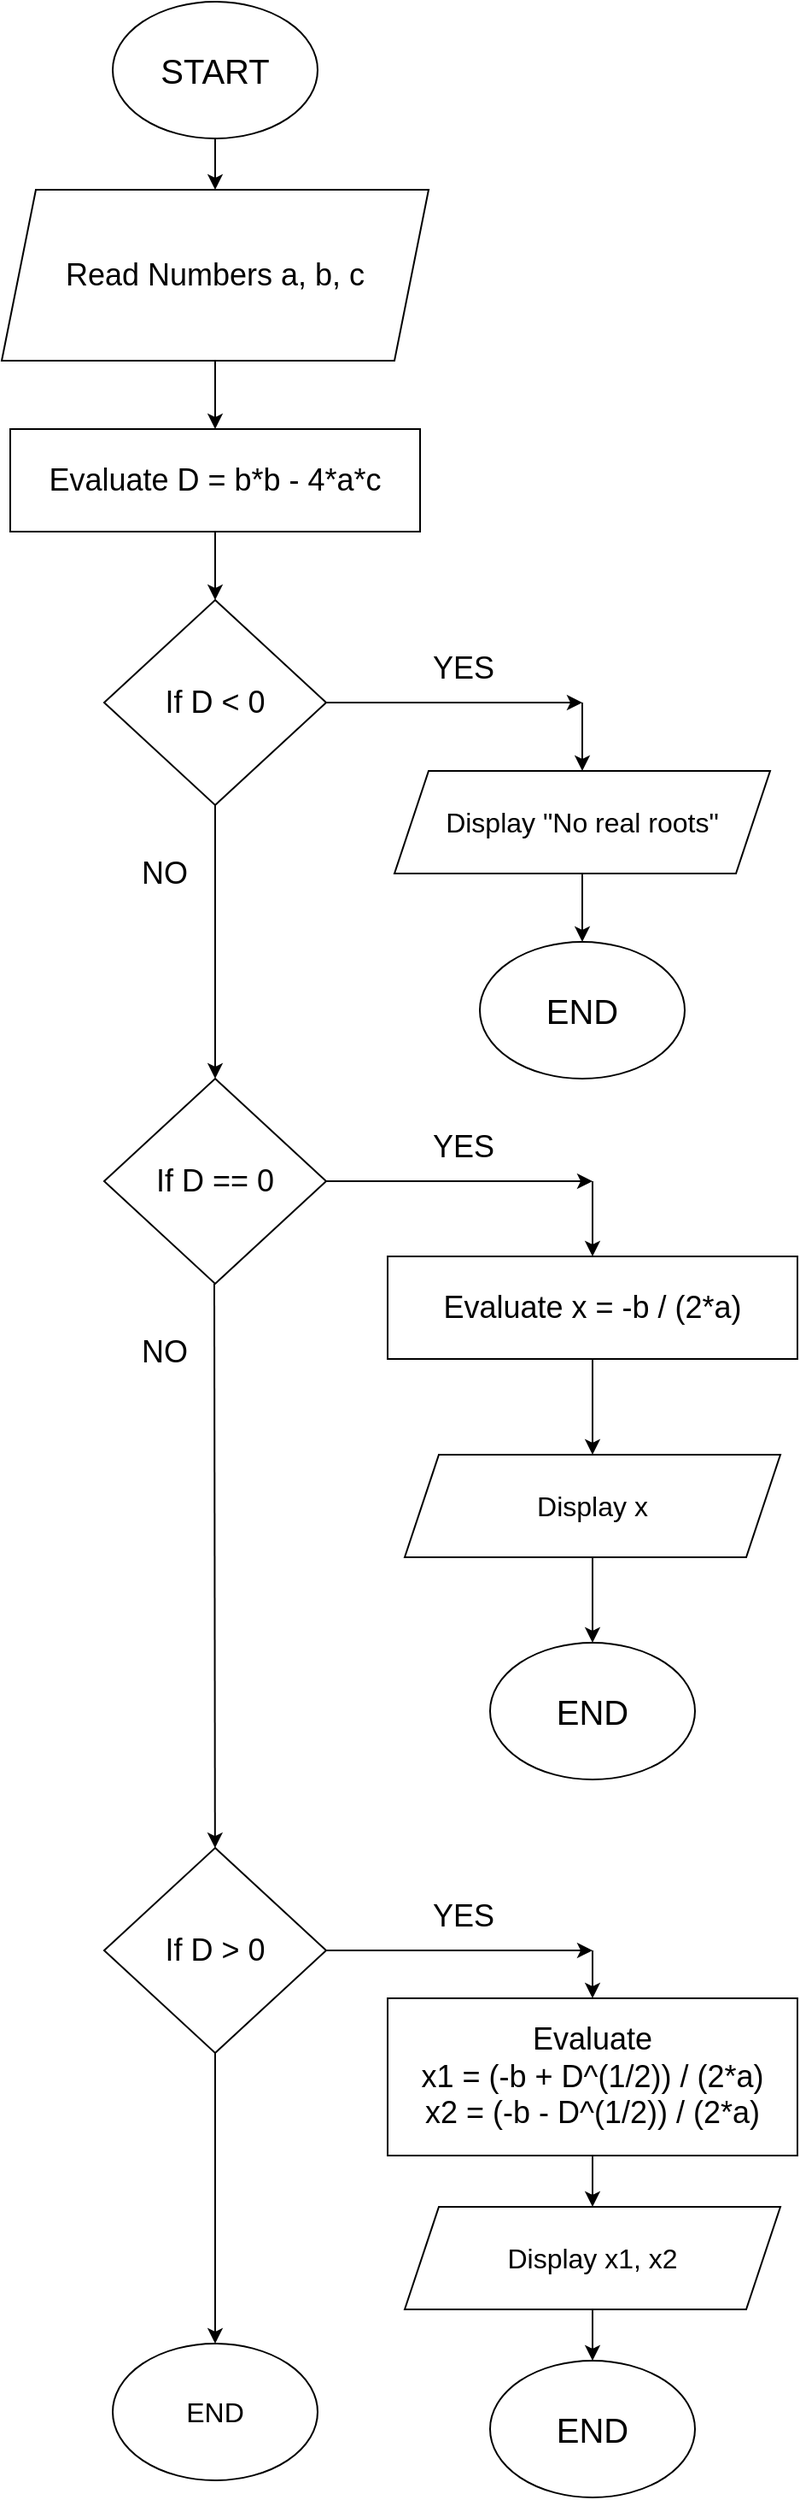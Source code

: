<mxfile>
    <diagram id="0hFsfxlbe1tQhBy-i2K-" name="Page-1">
        <mxGraphModel dx="1702" dy="1387" grid="1" gridSize="10" guides="1" tooltips="1" connect="1" arrows="1" fold="1" page="1" pageScale="1" pageWidth="850" pageHeight="1100" math="0" shadow="0">
            <root>
                <mxCell id="0"/>
                <mxCell id="1" parent="0"/>
                <mxCell id="4" value="" style="edgeStyle=none;html=1;fontSize=20;" parent="1" source="2" target="5" edge="1">
                    <mxGeometry relative="1" as="geometry">
                        <mxPoint x="179" y="186" as="targetPoint"/>
                    </mxGeometry>
                </mxCell>
                <mxCell id="2" value="START" style="ellipse;whiteSpace=wrap;html=1;fontSize=20;" parent="1" vertex="1">
                    <mxGeometry x="119" y="20" width="120" height="80" as="geometry"/>
                </mxCell>
                <mxCell id="7" value="" style="edgeStyle=none;html=1;fontSize=18;" parent="1" source="5" target="6" edge="1">
                    <mxGeometry relative="1" as="geometry"/>
                </mxCell>
                <mxCell id="5" value="Read Numbers a, b, c" style="shape=parallelogram;perimeter=parallelogramPerimeter;whiteSpace=wrap;html=1;fixedSize=1;fontSize=18;fontStyle=0" parent="1" vertex="1">
                    <mxGeometry x="54" y="130" width="250" height="100" as="geometry"/>
                </mxCell>
                <mxCell id="29" style="edgeStyle=none;html=1;entryX=0.5;entryY=0;entryDx=0;entryDy=0;" parent="1" source="6" target="28" edge="1">
                    <mxGeometry relative="1" as="geometry"/>
                </mxCell>
                <mxCell id="6" value="Evaluate D = b*b - 4*a*c" style="whiteSpace=wrap;html=1;fontSize=18;fontStyle=0;" parent="1" vertex="1">
                    <mxGeometry x="59" y="270" width="240" height="60" as="geometry"/>
                </mxCell>
                <mxCell id="19" value="" style="edgeStyle=none;orthogonalLoop=1;jettySize=auto;html=1;fontSize=18;exitX=1;exitY=0.5;exitDx=0;exitDy=0;" parent="1" edge="1">
                    <mxGeometry width="100" relative="1" as="geometry">
                        <mxPoint x="239" y="430" as="sourcePoint"/>
                        <mxPoint x="394" y="430" as="targetPoint"/>
                        <Array as="points"/>
                    </mxGeometry>
                </mxCell>
                <mxCell id="20" value="YES" style="text;html=1;align=center;verticalAlign=middle;resizable=0;points=[];autosize=1;strokeColor=none;fillColor=none;fontSize=18;" parent="1" vertex="1">
                    <mxGeometry x="294" y="390" width="60" height="40" as="geometry"/>
                </mxCell>
                <mxCell id="21" value="" style="edgeStyle=none;orthogonalLoop=1;jettySize=auto;html=1;fontSize=18;entryX=0.5;entryY=0;entryDx=0;entryDy=0;" parent="1" target="49" edge="1">
                    <mxGeometry width="100" relative="1" as="geometry">
                        <mxPoint x="394" y="430" as="sourcePoint"/>
                        <mxPoint x="394" y="460" as="targetPoint"/>
                        <Array as="points"/>
                    </mxGeometry>
                </mxCell>
                <mxCell id="26" style="edgeStyle=none;html=1;fontSize=18;entryX=0.5;entryY=0;entryDx=0;entryDy=0;" parent="1" edge="1" target="50">
                    <mxGeometry relative="1" as="geometry">
                        <mxPoint x="394" y="530" as="sourcePoint"/>
                        <mxPoint x="394" y="590" as="targetPoint"/>
                    </mxGeometry>
                </mxCell>
                <mxCell id="34" value="" style="edgeStyle=none;html=1;fontSize=18;entryX=0.5;entryY=0;entryDx=0;entryDy=0;" parent="1" source="28" target="33" edge="1">
                    <mxGeometry relative="1" as="geometry">
                        <mxPoint x="180" y="650" as="targetPoint"/>
                    </mxGeometry>
                </mxCell>
                <mxCell id="28" value="If D &amp;lt; 0" style="rhombus;whiteSpace=wrap;html=1;fontSize=18;" parent="1" vertex="1">
                    <mxGeometry x="114" y="370" width="130" height="120" as="geometry"/>
                </mxCell>
                <mxCell id="45" style="edgeStyle=none;html=1;exitX=0.5;exitY=1;exitDx=0;exitDy=0;fontSize=18;" parent="1" edge="1" target="61">
                    <mxGeometry relative="1" as="geometry">
                        <mxPoint x="178.5" y="930" as="targetPoint"/>
                        <mxPoint x="178.5" y="770" as="sourcePoint"/>
                    </mxGeometry>
                </mxCell>
                <mxCell id="52" style="edgeStyle=none;html=1;fontSize=16;" edge="1" parent="1" source="33">
                    <mxGeometry relative="1" as="geometry">
                        <mxPoint x="400" y="710" as="targetPoint"/>
                    </mxGeometry>
                </mxCell>
                <mxCell id="33" value="If D == 0" style="rhombus;whiteSpace=wrap;html=1;fontSize=18;" parent="1" vertex="1">
                    <mxGeometry x="114" y="650" width="130" height="120" as="geometry"/>
                </mxCell>
                <mxCell id="43" value="NO" style="text;html=1;align=center;verticalAlign=middle;resizable=0;points=[];autosize=1;strokeColor=none;fillColor=none;fontSize=18;" parent="1" vertex="1">
                    <mxGeometry x="124" y="510" width="50" height="40" as="geometry"/>
                </mxCell>
                <mxCell id="49" value="Display &quot;No real roots&quot;" style="shape=parallelogram;perimeter=parallelogramPerimeter;whiteSpace=wrap;html=1;fixedSize=1;fontSize=16;" vertex="1" parent="1">
                    <mxGeometry x="284" y="470" width="220" height="60" as="geometry"/>
                </mxCell>
                <mxCell id="50" value="END" style="ellipse;whiteSpace=wrap;html=1;fontSize=20;" vertex="1" parent="1">
                    <mxGeometry x="334" y="570" width="120" height="80" as="geometry"/>
                </mxCell>
                <mxCell id="53" value="" style="edgeStyle=none;orthogonalLoop=1;jettySize=auto;html=1;fontSize=16;entryX=0.5;entryY=0;entryDx=0;entryDy=0;" edge="1" parent="1" target="56">
                    <mxGeometry width="100" relative="1" as="geometry">
                        <mxPoint x="400" y="710" as="sourcePoint"/>
                        <mxPoint x="400" y="760" as="targetPoint"/>
                        <Array as="points"/>
                    </mxGeometry>
                </mxCell>
                <mxCell id="54" value="YES" style="text;html=1;align=center;verticalAlign=middle;resizable=0;points=[];autosize=1;strokeColor=none;fillColor=none;fontSize=18;" vertex="1" parent="1">
                    <mxGeometry x="294" y="670" width="60" height="40" as="geometry"/>
                </mxCell>
                <mxCell id="55" value="NO" style="text;html=1;align=center;verticalAlign=middle;resizable=0;points=[];autosize=1;strokeColor=none;fillColor=none;fontSize=18;" vertex="1" parent="1">
                    <mxGeometry x="124" y="790" width="50" height="40" as="geometry"/>
                </mxCell>
                <mxCell id="58" style="edgeStyle=none;html=1;entryX=0.5;entryY=0;entryDx=0;entryDy=0;fontSize=16;" edge="1" parent="1" source="56" target="57">
                    <mxGeometry relative="1" as="geometry"/>
                </mxCell>
                <mxCell id="56" value="Evaluate x = -b / (2*a)" style="whiteSpace=wrap;html=1;fontSize=18;fontStyle=0;" vertex="1" parent="1">
                    <mxGeometry x="280" y="754" width="240" height="60" as="geometry"/>
                </mxCell>
                <mxCell id="60" style="edgeStyle=none;html=1;entryX=0.5;entryY=0;entryDx=0;entryDy=0;fontSize=16;" edge="1" parent="1" source="57" target="59">
                    <mxGeometry relative="1" as="geometry"/>
                </mxCell>
                <mxCell id="57" value="Display x" style="shape=parallelogram;perimeter=parallelogramPerimeter;whiteSpace=wrap;html=1;fixedSize=1;fontSize=16;" vertex="1" parent="1">
                    <mxGeometry x="290" y="870" width="220" height="60" as="geometry"/>
                </mxCell>
                <mxCell id="59" value="END" style="ellipse;whiteSpace=wrap;html=1;fontSize=20;" vertex="1" parent="1">
                    <mxGeometry x="340" y="980" width="120" height="80" as="geometry"/>
                </mxCell>
                <mxCell id="72" style="edgeStyle=none;html=1;fontSize=16;" edge="1" parent="1" source="61" target="71">
                    <mxGeometry relative="1" as="geometry"/>
                </mxCell>
                <mxCell id="61" value="If D &amp;gt; 0" style="rhombus;whiteSpace=wrap;html=1;fontSize=18;" vertex="1" parent="1">
                    <mxGeometry x="114" y="1100" width="130" height="120" as="geometry"/>
                </mxCell>
                <mxCell id="62" style="edgeStyle=none;html=1;fontSize=16;" edge="1" parent="1" source="61">
                    <mxGeometry relative="1" as="geometry">
                        <mxPoint x="400" y="1160" as="targetPoint"/>
                        <mxPoint x="244" y="1160" as="sourcePoint"/>
                    </mxGeometry>
                </mxCell>
                <mxCell id="63" value="" style="edgeStyle=none;orthogonalLoop=1;jettySize=auto;html=1;fontSize=16;entryX=0.5;entryY=0;entryDx=0;entryDy=0;" edge="1" target="66" parent="1">
                    <mxGeometry width="100" relative="1" as="geometry">
                        <mxPoint x="400" y="1160" as="sourcePoint"/>
                        <mxPoint x="400" y="1210" as="targetPoint"/>
                        <Array as="points"/>
                    </mxGeometry>
                </mxCell>
                <mxCell id="64" value="YES" style="text;html=1;align=center;verticalAlign=middle;resizable=0;points=[];autosize=1;strokeColor=none;fillColor=none;fontSize=18;" vertex="1" parent="1">
                    <mxGeometry x="294" y="1120" width="60" height="40" as="geometry"/>
                </mxCell>
                <mxCell id="65" style="edgeStyle=none;html=1;entryX=0.5;entryY=0;entryDx=0;entryDy=0;fontSize=16;" edge="1" source="66" target="68" parent="1">
                    <mxGeometry relative="1" as="geometry"/>
                </mxCell>
                <mxCell id="66" value="Evaluate &lt;br&gt;x1 = (-b + D^(1/2)) / (2*a)&lt;br&gt;x2 = (-b - D^(1/2)) / (2*a)" style="whiteSpace=wrap;html=1;fontSize=18;fontStyle=0;" vertex="1" parent="1">
                    <mxGeometry x="280" y="1188" width="240" height="92" as="geometry"/>
                </mxCell>
                <mxCell id="67" style="edgeStyle=none;html=1;entryX=0.5;entryY=0;entryDx=0;entryDy=0;fontSize=16;" edge="1" source="68" target="69" parent="1">
                    <mxGeometry relative="1" as="geometry"/>
                </mxCell>
                <mxCell id="68" value="Display x1, x2" style="shape=parallelogram;perimeter=parallelogramPerimeter;whiteSpace=wrap;html=1;fixedSize=1;fontSize=16;" vertex="1" parent="1">
                    <mxGeometry x="290" y="1310" width="220" height="60" as="geometry"/>
                </mxCell>
                <mxCell id="69" value="END" style="ellipse;whiteSpace=wrap;html=1;fontSize=20;" vertex="1" parent="1">
                    <mxGeometry x="340" y="1400" width="120" height="80" as="geometry"/>
                </mxCell>
                <mxCell id="71" value="END" style="ellipse;whiteSpace=wrap;html=1;fontSize=16;" vertex="1" parent="1">
                    <mxGeometry x="119" y="1390" width="120" height="80" as="geometry"/>
                </mxCell>
            </root>
        </mxGraphModel>
    </diagram>
</mxfile>